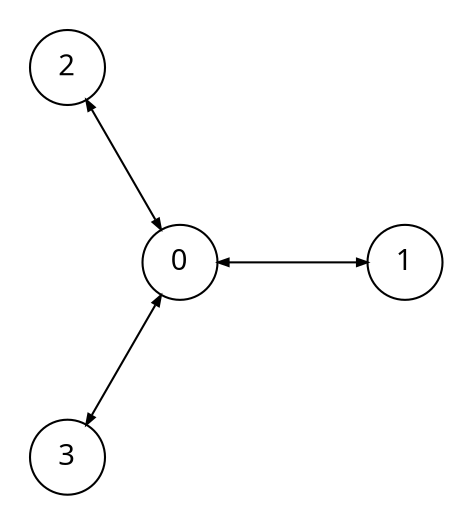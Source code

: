 digraph {
    node [shape=circle, fontname="Operator Mono"];
    edge [arrowsize=0.5];
    layout=circo;
    pad=0.2;

    0 [label="0"];
    1 [label="1"];
    2 [label="2"];
    3 [label="3"];

    0 -> 1 [dir="both"];
    0 -> 2 [dir="both"];
    0 -> 3 [dir="both"];
}